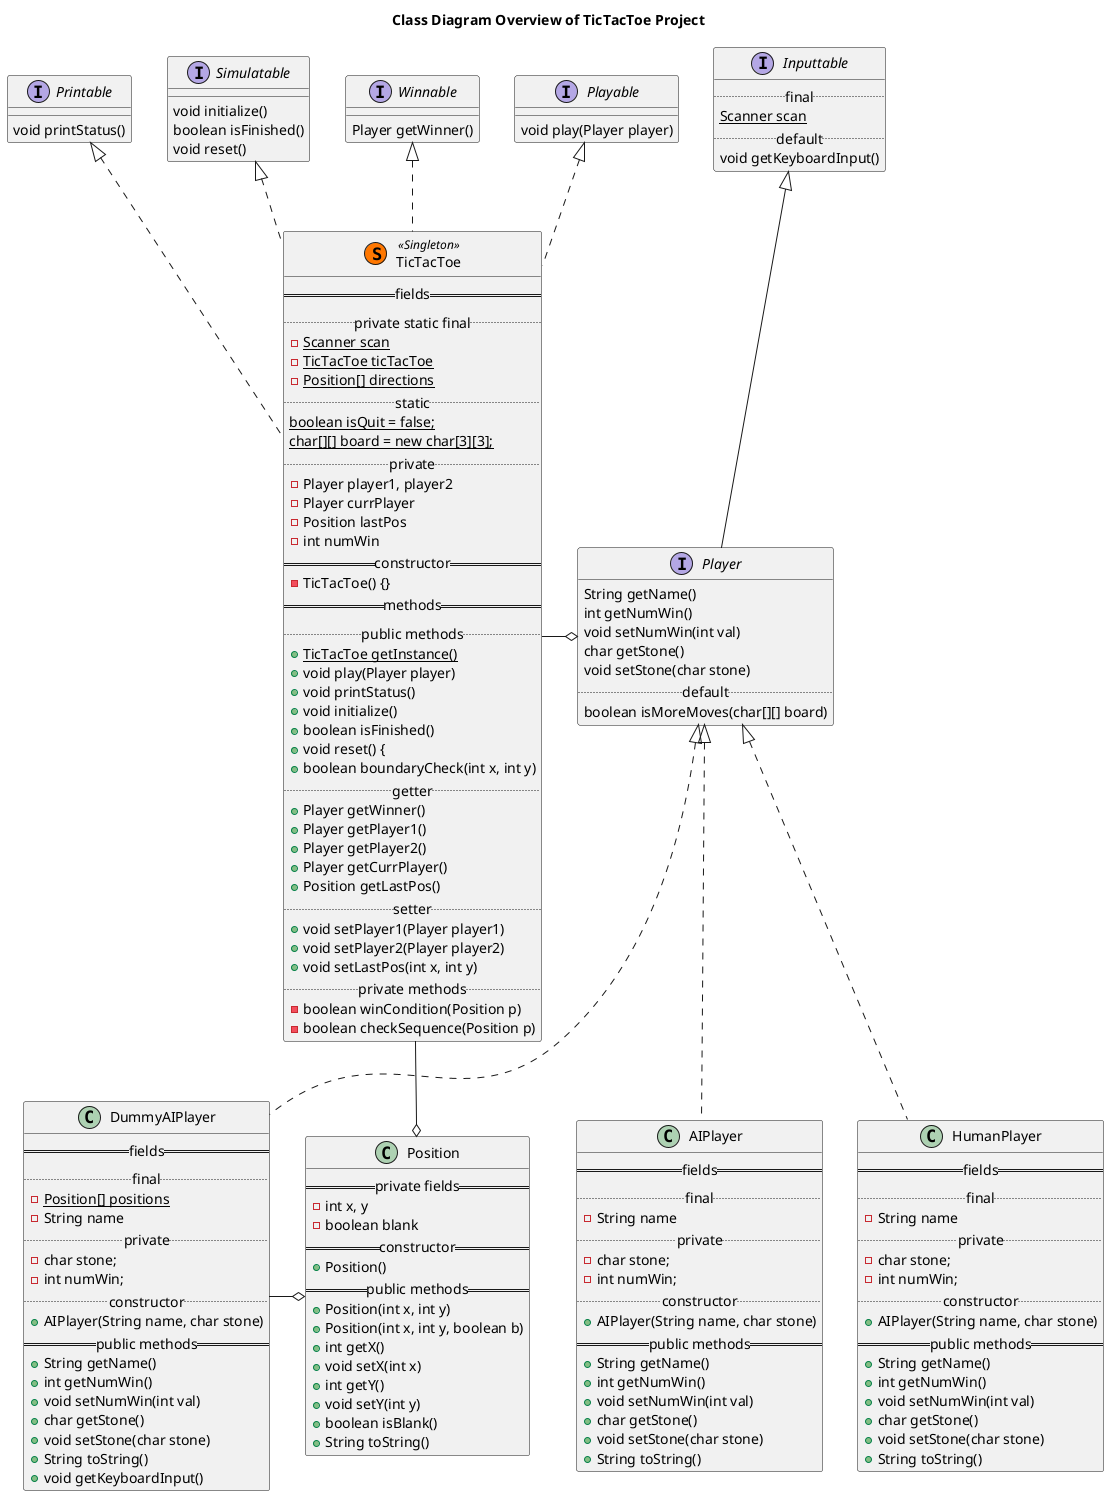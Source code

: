 @startuml
title Class Diagram Overview of TicTacToe Project

class TicTacToe << (S,#FF7700) Singleton >>
class TicTacToe {
    == fields ==
    ..private static final ..
    - {static} Scanner scan
    - {static} TicTacToe ticTacToe
    - {static} Position[] directions
    .. static ..
    {static} boolean isQuit = false;
    {static} char[][] board = new char[3][3];
    .. private ..
    - Player player1, player2
    - Player currPlayer
    - Position lastPos
    - int numWin
    == constructor ==
    - TicTacToe() {}
    == methods ==
    .. public methods ..
    + {static} TicTacToe getInstance()
    + void play(Player player)
    + void printStatus()
    + void initialize()
    + boolean isFinished()
    + void reset() {
    + boolean boundaryCheck(int x, int y)
    .. getter ..
    + Player getWinner()
    + Player getPlayer1()
    + Player getPlayer2()
    + Player getCurrPlayer()
    + Position getLastPos()
    .. setter ..
    + void setPlayer1(Player player1)
    + void setPlayer2(Player player2)
    + void setLastPos(int x, int y)
    .. private methods ..
    - boolean winCondition(Position p)
    - boolean checkSequence(Position p)
}

class TicTacToe implements Simulatable, Winnable, Playable, Printable

interface Simulatable {
    void initialize()
    boolean isFinished()
    void reset()
}

interface Winnable {
    Player getWinner()
}

interface Playable {
    void play(Player player)
}

interface Printable {
    void printStatus()
}

interface Inputtable {
    .. final ..
    {static} Scanner scan
    .. default ..
    void getKeyboardInput()
}

TicTacToe -o Player
TicTacToe -o Position
DummyAIPlayer -o Position

interface Player extends Inputtable

interface Player {
    String getName()
    int getNumWin()
    void setNumWin(int val)
    char getStone()
    void setStone(char stone)
    .. default ..
    boolean isMoreMoves(char[][] board)
}

class AIPlayer implements Player
class DummyAIPlayer implements Player
class HumanPlayer implements Player

class AIPlayer {
    == fields ==
    .. final ..
    - String name
    .. private ..
    - char stone;
    - int numWin;
    .. constructor ..
    + AIPlayer(String name, char stone)
    == public methods ==
    + String getName()
    + int getNumWin()
    + void setNumWin(int val)
    + char getStone()
    + void setStone(char stone)
    + String toString()
}

class DummyAIPlayer {
    == fields ==
    .. final ..
    - {static} Position[] positions
    - String name
    .. private ..
    - char stone;
    - int numWin;
    .. constructor ..
    + AIPlayer(String name, char stone)
    == public methods ==
    + String getName()
    + int getNumWin()
    + void setNumWin(int val)
    + char getStone()
    + void setStone(char stone)
    + String toString()
    + void getKeyboardInput()
}

class HumanPlayer {
    == fields ==
    .. final ..
    - String name
    .. private ..
    - char stone;
    - int numWin;
    .. constructor ..
    + AIPlayer(String name, char stone)
    == public methods ==
    + String getName()
    + int getNumWin()
    + void setNumWin(int val)
    + char getStone()
    + void setStone(char stone)
    + String toString()
}

class Position {
    == private fields ==
    - int x, y
    - boolean blank
    == constructor ==
    + Position()
    == public methods ==
    + Position(int x, int y)
    + Position(int x, int y, boolean b)
    + int getX()
    + void setX(int x)
    + int getY()
    + void setY(int y)
    + boolean isBlank()
    + String toString()
}

@enduml